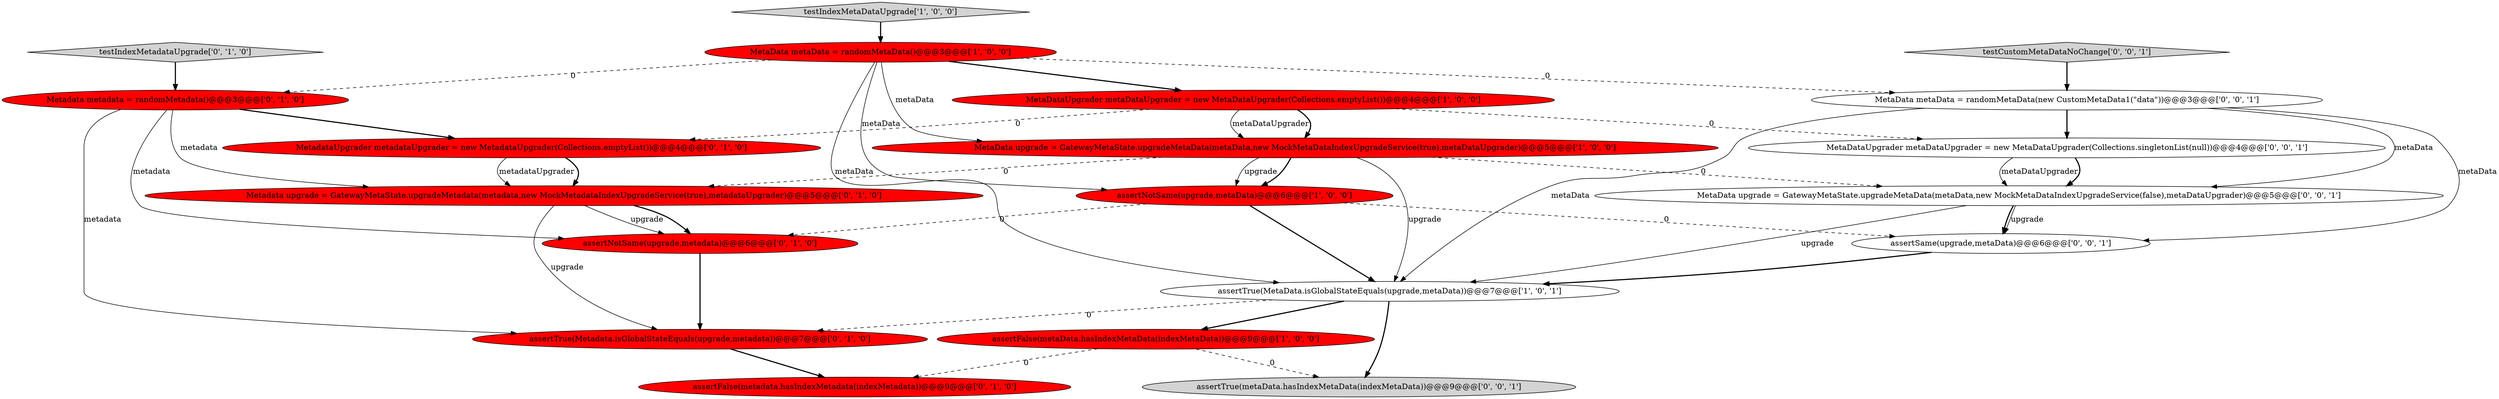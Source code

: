 digraph {
14 [style = filled, label = "testCustomMetaDataNoChange['0', '0', '1']", fillcolor = lightgray, shape = diamond image = "AAA0AAABBB3BBB"];
11 [style = filled, label = "assertFalse(metadata.hasIndexMetadata(indexMetadata))@@@9@@@['0', '1', '0']", fillcolor = red, shape = ellipse image = "AAA1AAABBB2BBB"];
10 [style = filled, label = "Metadata upgrade = GatewayMetaState.upgradeMetadata(metadata,new MockMetadataIndexUpgradeService(true),metadataUpgrader)@@@5@@@['0', '1', '0']", fillcolor = red, shape = ellipse image = "AAA1AAABBB2BBB"];
16 [style = filled, label = "MetaData upgrade = GatewayMetaState.upgradeMetaData(metaData,new MockMetaDataIndexUpgradeService(false),metaDataUpgrader)@@@5@@@['0', '0', '1']", fillcolor = white, shape = ellipse image = "AAA0AAABBB3BBB"];
5 [style = filled, label = "assertTrue(MetaData.isGlobalStateEquals(upgrade,metaData))@@@7@@@['1', '0', '1']", fillcolor = white, shape = ellipse image = "AAA0AAABBB1BBB"];
7 [style = filled, label = "assertTrue(Metadata.isGlobalStateEquals(upgrade,metadata))@@@7@@@['0', '1', '0']", fillcolor = red, shape = ellipse image = "AAA1AAABBB2BBB"];
17 [style = filled, label = "assertTrue(metaData.hasIndexMetaData(indexMetaData))@@@9@@@['0', '0', '1']", fillcolor = lightgray, shape = ellipse image = "AAA0AAABBB3BBB"];
8 [style = filled, label = "assertNotSame(upgrade,metadata)@@@6@@@['0', '1', '0']", fillcolor = red, shape = ellipse image = "AAA1AAABBB2BBB"];
4 [style = filled, label = "MetaData upgrade = GatewayMetaState.upgradeMetaData(metaData,new MockMetaDataIndexUpgradeService(true),metaDataUpgrader)@@@5@@@['1', '0', '0']", fillcolor = red, shape = ellipse image = "AAA1AAABBB1BBB"];
15 [style = filled, label = "MetaData metaData = randomMetaData(new CustomMetaData1(\"data\"))@@@3@@@['0', '0', '1']", fillcolor = white, shape = ellipse image = "AAA0AAABBB3BBB"];
9 [style = filled, label = "MetadataUpgrader metadataUpgrader = new MetadataUpgrader(Collections.emptyList())@@@4@@@['0', '1', '0']", fillcolor = red, shape = ellipse image = "AAA1AAABBB2BBB"];
6 [style = filled, label = "MetaData metaData = randomMetaData()@@@3@@@['1', '0', '0']", fillcolor = red, shape = ellipse image = "AAA1AAABBB1BBB"];
13 [style = filled, label = "Metadata metadata = randomMetadata()@@@3@@@['0', '1', '0']", fillcolor = red, shape = ellipse image = "AAA1AAABBB2BBB"];
19 [style = filled, label = "assertSame(upgrade,metaData)@@@6@@@['0', '0', '1']", fillcolor = white, shape = ellipse image = "AAA0AAABBB3BBB"];
2 [style = filled, label = "MetaDataUpgrader metaDataUpgrader = new MetaDataUpgrader(Collections.emptyList())@@@4@@@['1', '0', '0']", fillcolor = red, shape = ellipse image = "AAA1AAABBB1BBB"];
12 [style = filled, label = "testIndexMetadataUpgrade['0', '1', '0']", fillcolor = lightgray, shape = diamond image = "AAA0AAABBB2BBB"];
18 [style = filled, label = "MetaDataUpgrader metaDataUpgrader = new MetaDataUpgrader(Collections.singletonList(null))@@@4@@@['0', '0', '1']", fillcolor = white, shape = ellipse image = "AAA0AAABBB3BBB"];
3 [style = filled, label = "assertFalse(metaData.hasIndexMetaData(indexMetaData))@@@9@@@['1', '0', '0']", fillcolor = red, shape = ellipse image = "AAA1AAABBB1BBB"];
0 [style = filled, label = "assertNotSame(upgrade,metaData)@@@6@@@['1', '0', '0']", fillcolor = red, shape = ellipse image = "AAA1AAABBB1BBB"];
1 [style = filled, label = "testIndexMetaDataUpgrade['1', '0', '0']", fillcolor = lightgray, shape = diamond image = "AAA0AAABBB1BBB"];
5->3 [style = bold, label=""];
6->4 [style = solid, label="metaData"];
15->5 [style = solid, label="metaData"];
7->11 [style = bold, label=""];
3->17 [style = dashed, label="0"];
4->16 [style = dashed, label="0"];
2->4 [style = solid, label="metaDataUpgrader"];
18->16 [style = solid, label="metaDataUpgrader"];
0->19 [style = dashed, label="0"];
15->19 [style = solid, label="metaData"];
13->10 [style = solid, label="metadata"];
10->7 [style = solid, label="upgrade"];
4->5 [style = solid, label="upgrade"];
13->7 [style = solid, label="metadata"];
9->10 [style = bold, label=""];
16->5 [style = solid, label="upgrade"];
16->19 [style = bold, label=""];
5->17 [style = bold, label=""];
2->4 [style = bold, label=""];
15->18 [style = bold, label=""];
4->0 [style = solid, label="upgrade"];
8->7 [style = bold, label=""];
4->0 [style = bold, label=""];
6->2 [style = bold, label=""];
19->5 [style = bold, label=""];
12->13 [style = bold, label=""];
1->6 [style = bold, label=""];
10->8 [style = solid, label="upgrade"];
6->13 [style = dashed, label="0"];
10->8 [style = bold, label=""];
13->8 [style = solid, label="metadata"];
2->9 [style = dashed, label="0"];
6->15 [style = dashed, label="0"];
6->0 [style = solid, label="metaData"];
15->16 [style = solid, label="metaData"];
2->18 [style = dashed, label="0"];
0->8 [style = dashed, label="0"];
14->15 [style = bold, label=""];
13->9 [style = bold, label=""];
5->7 [style = dashed, label="0"];
4->10 [style = dashed, label="0"];
9->10 [style = solid, label="metadataUpgrader"];
6->5 [style = solid, label="metaData"];
3->11 [style = dashed, label="0"];
16->19 [style = solid, label="upgrade"];
0->5 [style = bold, label=""];
18->16 [style = bold, label=""];
}
